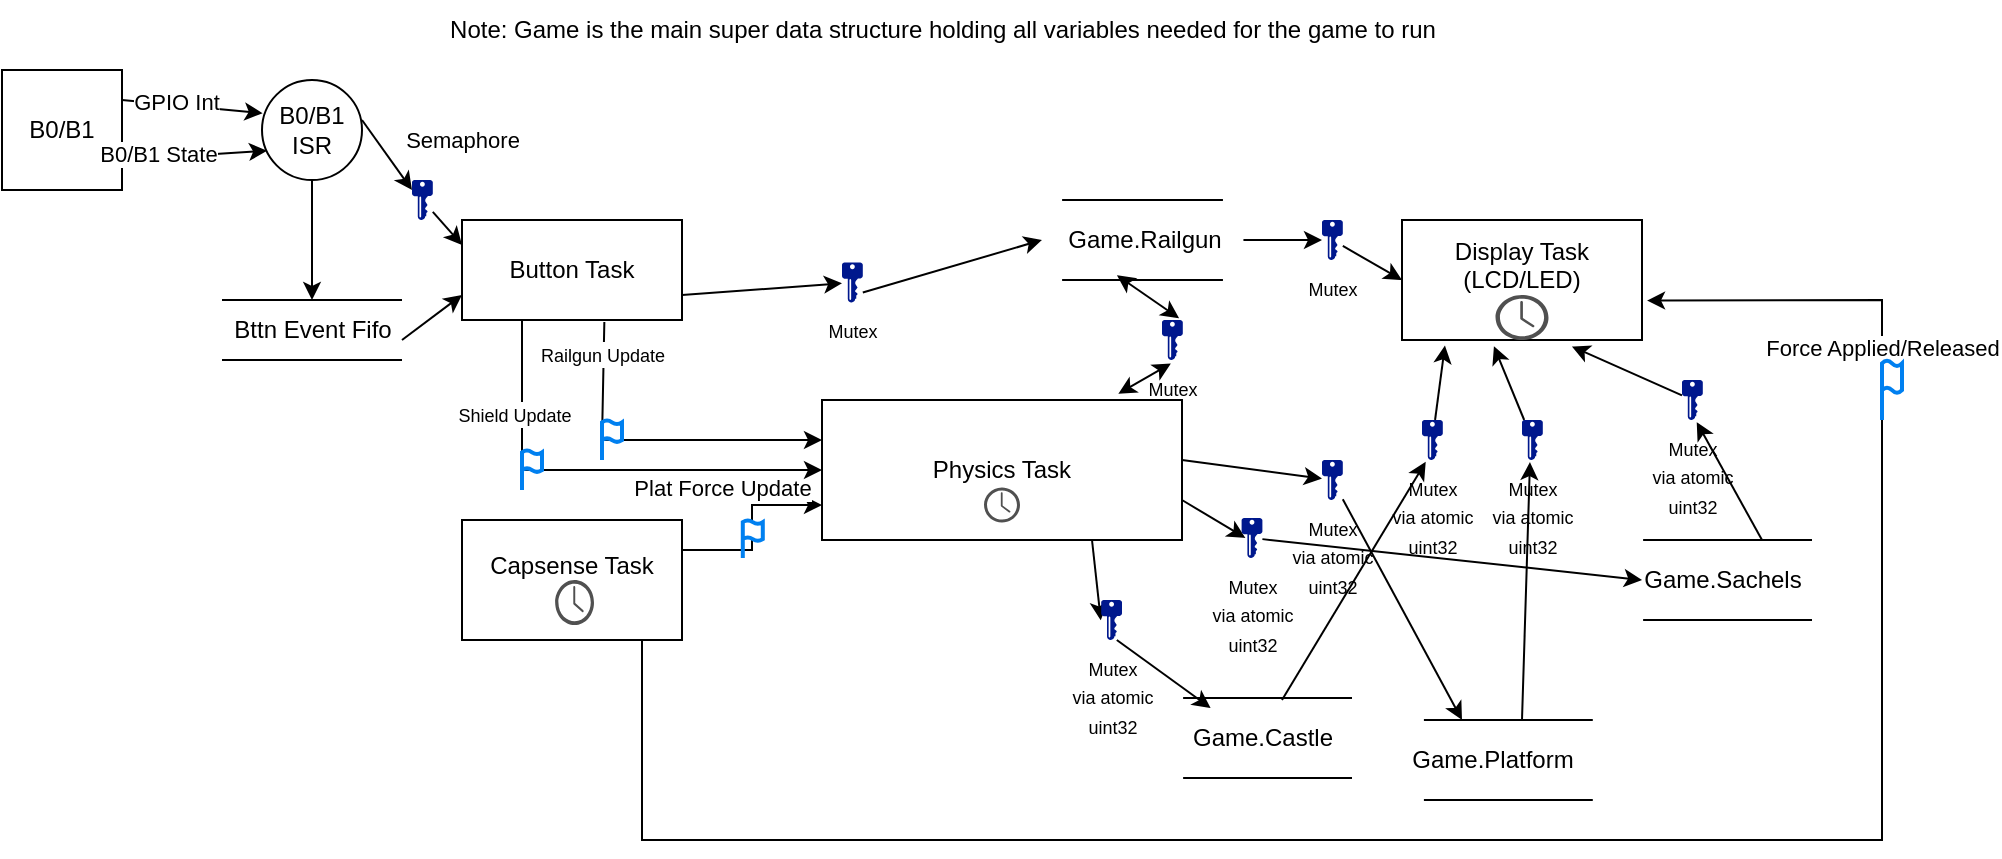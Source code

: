 <mxfile version="21.1.4" type="device">
  <diagram id="zFz2YMJysThdmXx1fkkv" name="Page-1">
    <mxGraphModel dx="1050" dy="541" grid="1" gridSize="10" guides="1" tooltips="1" connect="1" arrows="1" fold="1" page="1" pageScale="1" pageWidth="850" pageHeight="1100" math="0" shadow="0">
      <root>
        <mxCell id="0" />
        <mxCell id="1" parent="0" />
        <mxCell id="hqCjNfawcyRC9tDdw2BZ-3" value="" style="group" parent="1" vertex="1" connectable="0">
          <mxGeometry x="450" y="220" width="180" height="70" as="geometry" />
        </mxCell>
        <mxCell id="hqCjNfawcyRC9tDdw2BZ-1" value="Physics Task" style="rounded=0;whiteSpace=wrap;html=1;" parent="hqCjNfawcyRC9tDdw2BZ-3" vertex="1">
          <mxGeometry width="180" height="70" as="geometry" />
        </mxCell>
        <mxCell id="hqCjNfawcyRC9tDdw2BZ-2" value="" style="sketch=0;pointerEvents=1;shadow=0;dashed=0;html=1;strokeColor=none;fillColor=#505050;labelPosition=center;verticalLabelPosition=bottom;verticalAlign=top;outlineConnect=0;align=center;shape=mxgraph.office.concepts.clock;" parent="hqCjNfawcyRC9tDdw2BZ-3" vertex="1">
          <mxGeometry x="81" y="43.75" width="18" height="17.5" as="geometry" />
        </mxCell>
        <mxCell id="hqCjNfawcyRC9tDdw2BZ-6" value="" style="group" parent="1" vertex="1" connectable="0">
          <mxGeometry x="270" y="280" width="110" height="60" as="geometry" />
        </mxCell>
        <mxCell id="hqCjNfawcyRC9tDdw2BZ-4" value="Capsense Task&lt;br&gt;&lt;br&gt;" style="rounded=0;whiteSpace=wrap;html=1;" parent="hqCjNfawcyRC9tDdw2BZ-6" vertex="1">
          <mxGeometry width="110.0" height="60" as="geometry" />
        </mxCell>
        <mxCell id="hqCjNfawcyRC9tDdw2BZ-5" value="" style="sketch=0;pointerEvents=1;shadow=0;dashed=0;html=1;strokeColor=none;fillColor=#505050;labelPosition=center;verticalLabelPosition=bottom;verticalAlign=top;outlineConnect=0;align=center;shape=mxgraph.office.concepts.clock;" parent="hqCjNfawcyRC9tDdw2BZ-6" vertex="1">
          <mxGeometry x="46.567" y="30" width="19.433" height="22.5" as="geometry" />
        </mxCell>
        <mxCell id="hqCjNfawcyRC9tDdw2BZ-7" value="B0/B1 ISR" style="ellipse;whiteSpace=wrap;html=1;aspect=fixed;" parent="1" vertex="1">
          <mxGeometry x="170" y="60" width="50" height="50" as="geometry" />
        </mxCell>
        <mxCell id="hqCjNfawcyRC9tDdw2BZ-8" value="B0/B1" style="whiteSpace=wrap;html=1;aspect=fixed;" parent="1" vertex="1">
          <mxGeometry x="40" y="55" width="60" height="60" as="geometry" />
        </mxCell>
        <mxCell id="hqCjNfawcyRC9tDdw2BZ-9" value="" style="endArrow=classic;html=1;rounded=0;exitX=1;exitY=0.25;exitDx=0;exitDy=0;entryX=0.006;entryY=0.332;entryDx=0;entryDy=0;entryPerimeter=0;" parent="1" source="hqCjNfawcyRC9tDdw2BZ-8" target="hqCjNfawcyRC9tDdw2BZ-7" edge="1">
          <mxGeometry width="50" height="50" relative="1" as="geometry">
            <mxPoint x="430" y="290" as="sourcePoint" />
            <mxPoint x="480" y="240" as="targetPoint" />
          </mxGeometry>
        </mxCell>
        <mxCell id="hqCjNfawcyRC9tDdw2BZ-10" value="GPIO Int" style="edgeLabel;html=1;align=center;verticalAlign=middle;resizable=0;points=[];" parent="hqCjNfawcyRC9tDdw2BZ-9" vertex="1" connectable="0">
          <mxGeometry x="-0.235" y="2" relative="1" as="geometry">
            <mxPoint as="offset" />
          </mxGeometry>
        </mxCell>
        <mxCell id="hqCjNfawcyRC9tDdw2BZ-11" value="" style="endArrow=classic;html=1;rounded=0;exitX=1;exitY=0.75;exitDx=0;exitDy=0;entryX=0.051;entryY=0.707;entryDx=0;entryDy=0;entryPerimeter=0;" parent="1" source="hqCjNfawcyRC9tDdw2BZ-8" target="hqCjNfawcyRC9tDdw2BZ-7" edge="1">
          <mxGeometry width="50" height="50" relative="1" as="geometry">
            <mxPoint x="100" y="180" as="sourcePoint" />
            <mxPoint x="150" y="130" as="targetPoint" />
          </mxGeometry>
        </mxCell>
        <mxCell id="hqCjNfawcyRC9tDdw2BZ-12" value="B0/B1 State" style="edgeLabel;html=1;align=center;verticalAlign=middle;resizable=0;points=[];" parent="hqCjNfawcyRC9tDdw2BZ-11" vertex="1" connectable="0">
          <mxGeometry x="-0.512" y="2" relative="1" as="geometry">
            <mxPoint as="offset" />
          </mxGeometry>
        </mxCell>
        <mxCell id="fhYXu_dd7m-l2hDApE7o-1" value="" style="endArrow=classic;html=1;rounded=0;exitX=0.5;exitY=1;exitDx=0;exitDy=0;" parent="1" source="hqCjNfawcyRC9tDdw2BZ-7" edge="1">
          <mxGeometry width="50" height="50" relative="1" as="geometry">
            <mxPoint x="280" y="110" as="sourcePoint" />
            <mxPoint x="195" y="170" as="targetPoint" />
          </mxGeometry>
        </mxCell>
        <mxCell id="fhYXu_dd7m-l2hDApE7o-11" value="" style="endArrow=classic;html=1;rounded=0;entryX=0;entryY=0.75;entryDx=0;entryDy=0;" parent="1" target="fhYXu_dd7m-l2hDApE7o-7" edge="1">
          <mxGeometry width="50" height="50" relative="1" as="geometry">
            <mxPoint x="240" y="190" as="sourcePoint" />
            <mxPoint x="290" y="140" as="targetPoint" />
          </mxGeometry>
        </mxCell>
        <mxCell id="fhYXu_dd7m-l2hDApE7o-14" value="" style="group" parent="1" vertex="1" connectable="0">
          <mxGeometry x="740" y="130" width="120" height="60" as="geometry" />
        </mxCell>
        <mxCell id="fhYXu_dd7m-l2hDApE7o-12" value="Display Task&lt;br&gt;(LCD/LED)&lt;br&gt;&lt;br&gt;" style="rounded=0;whiteSpace=wrap;html=1;" parent="fhYXu_dd7m-l2hDApE7o-14" vertex="1">
          <mxGeometry width="120" height="60" as="geometry" />
        </mxCell>
        <mxCell id="fhYXu_dd7m-l2hDApE7o-13" value="" style="sketch=0;pointerEvents=1;shadow=0;dashed=0;html=1;strokeColor=none;fillColor=#505050;labelPosition=center;verticalLabelPosition=bottom;verticalAlign=top;outlineConnect=0;align=center;shape=mxgraph.office.concepts.clock;" parent="fhYXu_dd7m-l2hDApE7o-14" vertex="1">
          <mxGeometry x="46.75" y="37.5" width="26.5" height="22.5" as="geometry" />
        </mxCell>
        <mxCell id="fhYXu_dd7m-l2hDApE7o-8" value="" style="endArrow=classic;html=1;rounded=0;entryX=0;entryY=0.25;entryDx=0;entryDy=0;" parent="1" source="fhYXu_dd7m-l2hDApE7o-9" target="fhYXu_dd7m-l2hDApE7o-7" edge="1">
          <mxGeometry width="50" height="50" relative="1" as="geometry">
            <mxPoint x="220" y="80" as="sourcePoint" />
            <mxPoint x="270" y="130" as="targetPoint" />
          </mxGeometry>
        </mxCell>
        <mxCell id="fhYXu_dd7m-l2hDApE7o-10" value="Semaphore" style="edgeLabel;html=1;align=center;verticalAlign=middle;resizable=0;points=[];" parent="fhYXu_dd7m-l2hDApE7o-8" vertex="1" connectable="0">
          <mxGeometry x="0.192" y="-1" relative="1" as="geometry">
            <mxPoint x="7" y="-47" as="offset" />
          </mxGeometry>
        </mxCell>
        <mxCell id="fhYXu_dd7m-l2hDApE7o-20" style="edgeStyle=orthogonalEdgeStyle;rounded=0;orthogonalLoop=1;jettySize=auto;html=1;entryX=0;entryY=0.75;entryDx=0;entryDy=0;exitX=1;exitY=0.25;exitDx=0;exitDy=0;" parent="1" source="hqCjNfawcyRC9tDdw2BZ-4" target="hqCjNfawcyRC9tDdw2BZ-1" edge="1">
          <mxGeometry relative="1" as="geometry" />
        </mxCell>
        <mxCell id="fhYXu_dd7m-l2hDApE7o-21" value="Plat Force Update" style="edgeLabel;html=1;align=center;verticalAlign=middle;resizable=0;points=[];" parent="fhYXu_dd7m-l2hDApE7o-20" vertex="1" connectable="0">
          <mxGeometry x="0.323" y="-1" relative="1" as="geometry">
            <mxPoint x="-19" y="-10" as="offset" />
          </mxGeometry>
        </mxCell>
        <mxCell id="fhYXu_dd7m-l2hDApE7o-33" value="" style="group" parent="1" vertex="1" connectable="0">
          <mxGeometry x="145" y="170" width="100" height="30" as="geometry" />
        </mxCell>
        <mxCell id="fhYXu_dd7m-l2hDApE7o-2" value="" style="endArrow=none;html=1;rounded=0;" parent="fhYXu_dd7m-l2hDApE7o-33" edge="1">
          <mxGeometry width="50" height="50" relative="1" as="geometry">
            <mxPoint x="5" as="sourcePoint" />
            <mxPoint x="95" as="targetPoint" />
          </mxGeometry>
        </mxCell>
        <mxCell id="fhYXu_dd7m-l2hDApE7o-3" value="" style="endArrow=none;html=1;rounded=0;" parent="fhYXu_dd7m-l2hDApE7o-33" edge="1">
          <mxGeometry width="50" height="50" relative="1" as="geometry">
            <mxPoint x="95" y="30" as="sourcePoint" />
            <mxPoint x="5" y="30" as="targetPoint" />
            <Array as="points" />
          </mxGeometry>
        </mxCell>
        <mxCell id="fhYXu_dd7m-l2hDApE7o-4" value="Bttn Event Fifo" style="text;html=1;align=center;verticalAlign=middle;resizable=0;points=[];autosize=1;strokeColor=none;fillColor=none;" parent="fhYXu_dd7m-l2hDApE7o-33" vertex="1">
          <mxGeometry width="100" height="30" as="geometry" />
        </mxCell>
        <mxCell id="fhYXu_dd7m-l2hDApE7o-34" value="" style="group" parent="1" vertex="1" connectable="0">
          <mxGeometry x="560" y="120" width="100.714" height="40" as="geometry" />
        </mxCell>
        <mxCell id="fhYXu_dd7m-l2hDApE7o-35" value="" style="endArrow=none;html=1;rounded=0;" parent="fhYXu_dd7m-l2hDApE7o-34" edge="1">
          <mxGeometry width="50" height="50" relative="1" as="geometry">
            <mxPoint x="10.053" as="sourcePoint" />
            <mxPoint x="90.476" as="targetPoint" />
          </mxGeometry>
        </mxCell>
        <mxCell id="fhYXu_dd7m-l2hDApE7o-36" value="" style="endArrow=none;html=1;rounded=0;" parent="fhYXu_dd7m-l2hDApE7o-34" edge="1">
          <mxGeometry width="50" height="50" relative="1" as="geometry">
            <mxPoint x="10.053" y="40" as="sourcePoint" />
            <mxPoint x="90.476" y="40" as="targetPoint" />
          </mxGeometry>
        </mxCell>
        <mxCell id="fhYXu_dd7m-l2hDApE7o-37" value="&amp;nbsp; &amp;nbsp;Game.Railgun" style="text;html=1;align=center;verticalAlign=middle;resizable=0;points=[];autosize=1;strokeColor=none;fillColor=none;" parent="fhYXu_dd7m-l2hDApE7o-34" vertex="1">
          <mxGeometry x="-9.286" y="5" width="110" height="30" as="geometry" />
        </mxCell>
        <mxCell id="fhYXu_dd7m-l2hDApE7o-38" value="Note: Game is the main super data structure holding all variables needed for the game to run" style="text;html=1;align=center;verticalAlign=middle;resizable=0;points=[];autosize=1;strokeColor=none;fillColor=none;" parent="1" vertex="1">
          <mxGeometry x="250" y="20" width="520" height="30" as="geometry" />
        </mxCell>
        <mxCell id="fhYXu_dd7m-l2hDApE7o-45" value="" style="endArrow=classic;html=1;rounded=0;exitX=1;exitY=0.75;exitDx=0;exitDy=0;" parent="1" source="fhYXu_dd7m-l2hDApE7o-51" edge="1">
          <mxGeometry width="50" height="50" relative="1" as="geometry">
            <mxPoint x="390" y="170" as="sourcePoint" />
            <mxPoint x="560" y="140" as="targetPoint" />
          </mxGeometry>
        </mxCell>
        <mxCell id="fhYXu_dd7m-l2hDApE7o-50" value="" style="group" parent="1" vertex="1" connectable="0">
          <mxGeometry x="270" y="130" width="110" height="50" as="geometry" />
        </mxCell>
        <mxCell id="fhYXu_dd7m-l2hDApE7o-7" value="Button Task" style="rounded=0;whiteSpace=wrap;html=1;" parent="fhYXu_dd7m-l2hDApE7o-50" vertex="1">
          <mxGeometry width="110" height="50" as="geometry" />
        </mxCell>
        <mxCell id="fhYXu_dd7m-l2hDApE7o-52" value="" style="endArrow=classic;html=1;rounded=0;exitX=1;exitY=0.75;exitDx=0;exitDy=0;" parent="1" source="fhYXu_dd7m-l2hDApE7o-7" target="fhYXu_dd7m-l2hDApE7o-51" edge="1">
          <mxGeometry width="50" height="50" relative="1" as="geometry">
            <mxPoint x="380" y="168" as="sourcePoint" />
            <mxPoint x="550" y="154" as="targetPoint" />
          </mxGeometry>
        </mxCell>
        <mxCell id="fhYXu_dd7m-l2hDApE7o-51" value="&lt;font style=&quot;font-size: 9px;&quot;&gt;Mutex&lt;/font&gt;" style="sketch=0;aspect=fixed;pointerEvents=1;shadow=0;dashed=0;html=1;strokeColor=none;labelPosition=center;verticalLabelPosition=bottom;verticalAlign=top;align=center;fillColor=#00188D;shape=mxgraph.mscae.enterprise.key_permissions" parent="1" vertex="1">
          <mxGeometry x="460" y="151.25" width="10.4" height="20" as="geometry" />
        </mxCell>
        <mxCell id="fhYXu_dd7m-l2hDApE7o-55" value="" style="endArrow=classic;startArrow=classic;html=1;rounded=0;entryX=0.425;entryY=1.088;entryDx=0;entryDy=0;entryPerimeter=0;exitX=0.823;exitY=-0.044;exitDx=0;exitDy=0;exitPerimeter=0;" parent="1" source="fhYXu_dd7m-l2hDApE7o-56" target="fhYXu_dd7m-l2hDApE7o-37" edge="1">
          <mxGeometry width="50" height="50" relative="1" as="geometry">
            <mxPoint x="580" y="220" as="sourcePoint" />
            <mxPoint x="630" y="170" as="targetPoint" />
          </mxGeometry>
        </mxCell>
        <mxCell id="fhYXu_dd7m-l2hDApE7o-57" value="" style="endArrow=classic;startArrow=classic;html=1;rounded=0;entryX=0.425;entryY=1.088;entryDx=0;entryDy=0;entryPerimeter=0;exitX=0.823;exitY=-0.044;exitDx=0;exitDy=0;exitPerimeter=0;" parent="1" source="hqCjNfawcyRC9tDdw2BZ-1" target="fhYXu_dd7m-l2hDApE7o-56" edge="1">
          <mxGeometry width="50" height="50" relative="1" as="geometry">
            <mxPoint x="598" y="217" as="sourcePoint" />
            <mxPoint x="597" y="168" as="targetPoint" />
          </mxGeometry>
        </mxCell>
        <mxCell id="fhYXu_dd7m-l2hDApE7o-56" value="&lt;font style=&quot;font-size: 9px;&quot;&gt;Mutex&lt;/font&gt;" style="sketch=0;aspect=fixed;pointerEvents=1;shadow=0;dashed=0;html=1;strokeColor=none;labelPosition=center;verticalLabelPosition=bottom;verticalAlign=top;align=center;fillColor=#00188D;shape=mxgraph.mscae.enterprise.key_permissions" parent="1" vertex="1">
          <mxGeometry x="620" y="180" width="10.4" height="20" as="geometry" />
        </mxCell>
        <mxCell id="fhYXu_dd7m-l2hDApE7o-60" value="" style="html=1;verticalLabelPosition=bottom;align=center;labelBackgroundColor=#ffffff;verticalAlign=top;strokeWidth=2;strokeColor=#0080F0;shadow=0;dashed=0;shape=mxgraph.ios7.icons.flag;" parent="1" vertex="1">
          <mxGeometry x="410.4" y="280" width="10" height="19" as="geometry" />
        </mxCell>
        <mxCell id="fhYXu_dd7m-l2hDApE7o-61" value="" style="endArrow=classic;html=1;rounded=0;entryX=0;entryY=0.5;entryDx=0;entryDy=0;" parent="1" target="hqCjNfawcyRC9tDdw2BZ-1" edge="1">
          <mxGeometry width="50" height="50" relative="1" as="geometry">
            <mxPoint x="300" y="180" as="sourcePoint" />
            <mxPoint x="440" y="230" as="targetPoint" />
            <Array as="points">
              <mxPoint x="300" y="255" />
            </Array>
          </mxGeometry>
        </mxCell>
        <mxCell id="fhYXu_dd7m-l2hDApE7o-63" value="&lt;font style=&quot;font-size: 9px;&quot;&gt;Shield Update&lt;/font&gt;" style="edgeLabel;html=1;align=center;verticalAlign=middle;resizable=0;points=[];" parent="fhYXu_dd7m-l2hDApE7o-61" vertex="1" connectable="0">
          <mxGeometry x="-0.79" y="-1" relative="1" as="geometry">
            <mxPoint x="-3" y="23" as="offset" />
          </mxGeometry>
        </mxCell>
        <mxCell id="fhYXu_dd7m-l2hDApE7o-62" value="" style="html=1;verticalLabelPosition=bottom;align=center;labelBackgroundColor=#ffffff;verticalAlign=top;strokeWidth=2;strokeColor=#0080F0;shadow=0;dashed=0;shape=mxgraph.ios7.icons.flag;" parent="1" vertex="1">
          <mxGeometry x="300" y="245" width="10" height="20" as="geometry" />
        </mxCell>
        <mxCell id="fhYXu_dd7m-l2hDApE7o-72" value="" style="group" parent="1" vertex="1" connectable="0">
          <mxGeometry x="850" y="290" width="100" height="40" as="geometry" />
        </mxCell>
        <mxCell id="fhYXu_dd7m-l2hDApE7o-73" value="" style="endArrow=none;html=1;rounded=0;" parent="fhYXu_dd7m-l2hDApE7o-72" edge="1">
          <mxGeometry width="50" height="50" relative="1" as="geometry">
            <mxPoint x="10.556" as="sourcePoint" />
            <mxPoint x="95.0" as="targetPoint" />
          </mxGeometry>
        </mxCell>
        <mxCell id="fhYXu_dd7m-l2hDApE7o-74" value="" style="endArrow=none;html=1;rounded=0;" parent="fhYXu_dd7m-l2hDApE7o-72" edge="1">
          <mxGeometry width="50" height="50" relative="1" as="geometry">
            <mxPoint x="10.556" y="40" as="sourcePoint" />
            <mxPoint x="95.0" y="40" as="targetPoint" />
          </mxGeometry>
        </mxCell>
        <mxCell id="fhYXu_dd7m-l2hDApE7o-75" value="&amp;nbsp; &amp;nbsp;Game.Sachels" style="text;html=1;align=center;verticalAlign=middle;resizable=0;points=[];autosize=1;strokeColor=none;fillColor=none;" parent="fhYXu_dd7m-l2hDApE7o-72" vertex="1">
          <mxGeometry x="-10" y="5" width="110" height="30" as="geometry" />
        </mxCell>
        <mxCell id="fhYXu_dd7m-l2hDApE7o-76" value="" style="endArrow=classic;html=1;rounded=0;exitX=0.75;exitY=1;exitDx=0;exitDy=0;" parent="1" source="fhYXu_dd7m-l2hDApE7o-77" target="fhYXu_dd7m-l2hDApE7o-71" edge="1">
          <mxGeometry width="50" height="50" relative="1" as="geometry">
            <mxPoint x="520" y="390" as="sourcePoint" />
            <mxPoint x="585" y="380" as="targetPoint" />
          </mxGeometry>
        </mxCell>
        <mxCell id="fhYXu_dd7m-l2hDApE7o-78" value="" style="endArrow=classic;html=1;rounded=0;exitX=0.75;exitY=1;exitDx=0;exitDy=0;entryX=-0.019;entryY=0.508;entryDx=0;entryDy=0;entryPerimeter=0;" parent="1" source="hqCjNfawcyRC9tDdw2BZ-1" target="fhYXu_dd7m-l2hDApE7o-77" edge="1">
          <mxGeometry width="50" height="50" relative="1" as="geometry">
            <mxPoint x="585" y="290" as="sourcePoint" />
            <mxPoint x="598" y="380" as="targetPoint" />
          </mxGeometry>
        </mxCell>
        <mxCell id="fhYXu_dd7m-l2hDApE7o-77" value="&lt;font style=&quot;font-size: 9px;&quot;&gt;Mutex&lt;br&gt;via atomic &lt;br&gt;uint32&lt;br&gt;&lt;/font&gt;" style="sketch=0;aspect=fixed;pointerEvents=1;shadow=0;dashed=0;html=1;strokeColor=none;labelPosition=center;verticalLabelPosition=bottom;verticalAlign=top;align=center;fillColor=#00188D;shape=mxgraph.mscae.enterprise.key_permissions" parent="1" vertex="1">
          <mxGeometry x="589.6" y="320" width="10.4" height="20" as="geometry" />
        </mxCell>
        <mxCell id="fhYXu_dd7m-l2hDApE7o-80" value="" style="endArrow=classic;html=1;rounded=0;entryX=0.179;entryY=1.046;entryDx=0;entryDy=0;entryPerimeter=0;" parent="1" source="fhYXu_dd7m-l2hDApE7o-81" target="fhYXu_dd7m-l2hDApE7o-12" edge="1">
          <mxGeometry width="50" height="50" relative="1" as="geometry">
            <mxPoint x="680" y="370" as="sourcePoint" />
            <mxPoint x="730" y="320" as="targetPoint" />
          </mxGeometry>
        </mxCell>
        <mxCell id="fhYXu_dd7m-l2hDApE7o-82" value="" style="endArrow=classic;html=1;rounded=0;entryX=0.179;entryY=1.046;entryDx=0;entryDy=0;entryPerimeter=0;" parent="1" target="fhYXu_dd7m-l2hDApE7o-81" edge="1">
          <mxGeometry width="50" height="50" relative="1" as="geometry">
            <mxPoint x="680" y="370" as="sourcePoint" />
            <mxPoint x="761" y="193" as="targetPoint" />
          </mxGeometry>
        </mxCell>
        <mxCell id="fhYXu_dd7m-l2hDApE7o-81" value="&lt;font style=&quot;font-size: 9px;&quot;&gt;Mutex&lt;br style=&quot;border-color: var(--border-color);&quot;&gt;via atomic&lt;br style=&quot;border-color: var(--border-color);&quot;&gt;uint32&lt;/font&gt;" style="sketch=0;aspect=fixed;pointerEvents=1;shadow=0;dashed=0;html=1;strokeColor=none;labelPosition=center;verticalLabelPosition=bottom;verticalAlign=top;align=center;fillColor=#00188D;shape=mxgraph.mscae.enterprise.key_permissions" parent="1" vertex="1">
          <mxGeometry x="750" y="230" width="10.4" height="20" as="geometry" />
        </mxCell>
        <mxCell id="fhYXu_dd7m-l2hDApE7o-84" value="" style="endArrow=classic;html=1;rounded=0;entryX=0.182;entryY=0.5;entryDx=0;entryDy=0;entryPerimeter=0;" parent="1" source="fhYXu_dd7m-l2hDApE7o-85" target="fhYXu_dd7m-l2hDApE7o-75" edge="1">
          <mxGeometry width="50" height="50" relative="1" as="geometry">
            <mxPoint x="630" y="270" as="sourcePoint" />
            <mxPoint x="680" y="220" as="targetPoint" />
          </mxGeometry>
        </mxCell>
        <mxCell id="fhYXu_dd7m-l2hDApE7o-86" value="" style="endArrow=classic;html=1;rounded=0;entryX=0.182;entryY=0.5;entryDx=0;entryDy=0;entryPerimeter=0;" parent="1" target="fhYXu_dd7m-l2hDApE7o-85" edge="1">
          <mxGeometry width="50" height="50" relative="1" as="geometry">
            <mxPoint x="630" y="270" as="sourcePoint" />
            <mxPoint x="790" y="310" as="targetPoint" />
          </mxGeometry>
        </mxCell>
        <mxCell id="fhYXu_dd7m-l2hDApE7o-85" value="&lt;font style=&quot;font-size: 9px;&quot;&gt;Mutex&lt;/font&gt;&lt;br style=&quot;border-color: var(--border-color); font-size: 9px;&quot;&gt;&lt;span style=&quot;font-size: 9px;&quot;&gt;via atomic&lt;/span&gt;&lt;br style=&quot;border-color: var(--border-color); font-size: 9px;&quot;&gt;&lt;span style=&quot;font-size: 9px;&quot;&gt;uint32&lt;/span&gt;" style="sketch=0;aspect=fixed;pointerEvents=1;shadow=0;dashed=0;html=1;strokeColor=none;labelPosition=center;verticalLabelPosition=bottom;verticalAlign=top;align=center;fillColor=#00188D;shape=mxgraph.mscae.enterprise.key_permissions" parent="1" vertex="1">
          <mxGeometry x="659.8" y="279" width="10.4" height="20" as="geometry" />
        </mxCell>
        <mxCell id="fhYXu_dd7m-l2hDApE7o-90" value="" style="endArrow=classic;html=1;rounded=0;entryX=0.708;entryY=1.054;entryDx=0;entryDy=0;entryPerimeter=0;" parent="1" source="fhYXu_dd7m-l2hDApE7o-91" target="fhYXu_dd7m-l2hDApE7o-12" edge="1">
          <mxGeometry width="50" height="50" relative="1" as="geometry">
            <mxPoint x="830" y="290" as="sourcePoint" />
            <mxPoint x="880" y="240" as="targetPoint" />
          </mxGeometry>
        </mxCell>
        <mxCell id="fhYXu_dd7m-l2hDApE7o-92" value="" style="endArrow=classic;html=1;rounded=0;entryX=0.708;entryY=1.054;entryDx=0;entryDy=0;entryPerimeter=0;" parent="1" target="fhYXu_dd7m-l2hDApE7o-91" edge="1">
          <mxGeometry width="50" height="50" relative="1" as="geometry">
            <mxPoint x="920" y="290" as="sourcePoint" />
            <mxPoint x="825" y="193" as="targetPoint" />
          </mxGeometry>
        </mxCell>
        <mxCell id="fhYXu_dd7m-l2hDApE7o-91" value="&lt;font style=&quot;font-size: 9px;&quot;&gt;Mutex&lt;br&gt;via atomic&lt;br&gt;uint32&lt;br&gt;&lt;/font&gt;" style="sketch=0;aspect=fixed;pointerEvents=1;shadow=0;dashed=0;html=1;strokeColor=none;labelPosition=center;verticalLabelPosition=bottom;verticalAlign=top;align=center;fillColor=#00188D;shape=mxgraph.mscae.enterprise.key_permissions" parent="1" vertex="1">
          <mxGeometry x="880" y="210" width="10.4" height="20" as="geometry" />
        </mxCell>
        <mxCell id="fhYXu_dd7m-l2hDApE7o-93" value="" style="endArrow=classic;html=1;rounded=0;entryX=0;entryY=0.5;entryDx=0;entryDy=0;" parent="1" source="fhYXu_dd7m-l2hDApE7o-94" target="fhYXu_dd7m-l2hDApE7o-12" edge="1">
          <mxGeometry width="50" height="50" relative="1" as="geometry">
            <mxPoint x="660" y="120" as="sourcePoint" />
            <mxPoint x="710" y="70" as="targetPoint" />
          </mxGeometry>
        </mxCell>
        <mxCell id="fhYXu_dd7m-l2hDApE7o-95" value="" style="endArrow=classic;html=1;rounded=0;entryX=0;entryY=0.5;entryDx=0;entryDy=0;" parent="1" source="fhYXu_dd7m-l2hDApE7o-37" target="fhYXu_dd7m-l2hDApE7o-94" edge="1">
          <mxGeometry width="50" height="50" relative="1" as="geometry">
            <mxPoint x="660" y="120" as="sourcePoint" />
            <mxPoint x="740" y="160" as="targetPoint" />
          </mxGeometry>
        </mxCell>
        <mxCell id="fhYXu_dd7m-l2hDApE7o-94" value="&lt;font style=&quot;font-size: 9px;&quot;&gt;Mutex&lt;/font&gt;" style="sketch=0;aspect=fixed;pointerEvents=1;shadow=0;dashed=0;html=1;strokeColor=none;labelPosition=center;verticalLabelPosition=bottom;verticalAlign=top;align=center;fillColor=#00188D;shape=mxgraph.mscae.enterprise.key_permissions" parent="1" vertex="1">
          <mxGeometry x="700" y="130" width="10.4" height="20" as="geometry" />
        </mxCell>
        <mxCell id="fhYXu_dd7m-l2hDApE7o-98" value="" style="endArrow=classic;html=1;rounded=0;entryX=0;entryY=0.25;entryDx=0;entryDy=0;" parent="1" target="fhYXu_dd7m-l2hDApE7o-9" edge="1">
          <mxGeometry width="50" height="50" relative="1" as="geometry">
            <mxPoint x="220" y="80" as="sourcePoint" />
            <mxPoint x="270" y="143" as="targetPoint" />
          </mxGeometry>
        </mxCell>
        <mxCell id="fhYXu_dd7m-l2hDApE7o-9" value="" style="sketch=0;aspect=fixed;pointerEvents=1;shadow=0;dashed=0;html=1;strokeColor=none;labelPosition=center;verticalLabelPosition=bottom;verticalAlign=top;align=center;fillColor=#00188D;shape=mxgraph.mscae.enterprise.key_permissions" parent="1" vertex="1">
          <mxGeometry x="245.0" y="110" width="10.4" height="20" as="geometry" />
        </mxCell>
        <mxCell id="fhYXu_dd7m-l2hDApE7o-101" value="" style="group" parent="1" vertex="1" connectable="0">
          <mxGeometry x="740.4" y="380" width="110" height="40" as="geometry" />
        </mxCell>
        <mxCell id="fhYXu_dd7m-l2hDApE7o-102" value="" style="endArrow=none;html=1;rounded=0;" parent="fhYXu_dd7m-l2hDApE7o-101" edge="1">
          <mxGeometry width="50" height="50" relative="1" as="geometry">
            <mxPoint x="10.556" as="sourcePoint" />
            <mxPoint x="95.0" as="targetPoint" />
          </mxGeometry>
        </mxCell>
        <mxCell id="fhYXu_dd7m-l2hDApE7o-103" value="" style="endArrow=none;html=1;rounded=0;" parent="fhYXu_dd7m-l2hDApE7o-101" edge="1">
          <mxGeometry width="50" height="50" relative="1" as="geometry">
            <mxPoint x="10.556" y="40" as="sourcePoint" />
            <mxPoint x="95.0" y="40" as="targetPoint" />
          </mxGeometry>
        </mxCell>
        <mxCell id="fhYXu_dd7m-l2hDApE7o-104" value="Game.Platform" style="text;html=1;align=center;verticalAlign=middle;resizable=0;points=[];autosize=1;strokeColor=none;fillColor=none;" parent="fhYXu_dd7m-l2hDApE7o-101" vertex="1">
          <mxGeometry x="-5" y="5" width="100" height="30" as="geometry" />
        </mxCell>
        <mxCell id="fhYXu_dd7m-l2hDApE7o-105" value="" style="endArrow=classic;html=1;rounded=0;" parent="1" source="fhYXu_dd7m-l2hDApE7o-106" edge="1">
          <mxGeometry width="50" height="50" relative="1" as="geometry">
            <mxPoint x="630" y="250" as="sourcePoint" />
            <mxPoint x="770" y="380" as="targetPoint" />
            <Array as="points" />
          </mxGeometry>
        </mxCell>
        <mxCell id="fhYXu_dd7m-l2hDApE7o-107" value="" style="endArrow=classic;html=1;rounded=0;" parent="1" target="fhYXu_dd7m-l2hDApE7o-106" edge="1">
          <mxGeometry width="50" height="50" relative="1" as="geometry">
            <mxPoint x="630" y="250" as="sourcePoint" />
            <mxPoint x="790" y="380" as="targetPoint" />
            <Array as="points" />
          </mxGeometry>
        </mxCell>
        <mxCell id="fhYXu_dd7m-l2hDApE7o-106" value="&lt;font style=&quot;font-size: 9px;&quot;&gt;&lt;font style=&quot;font-size: 9px;&quot;&gt;Mutex&lt;br style=&quot;border-color: var(--border-color);&quot;&gt;&lt;/font&gt;via atomic&lt;br style=&quot;border-color: var(--border-color);&quot;&gt;uint32&lt;/font&gt;" style="sketch=0;aspect=fixed;pointerEvents=1;shadow=0;dashed=0;html=1;strokeColor=none;labelPosition=center;verticalLabelPosition=bottom;verticalAlign=top;align=center;fillColor=#00188D;shape=mxgraph.mscae.enterprise.key_permissions" parent="1" vertex="1">
          <mxGeometry x="700" y="250" width="10.4" height="20" as="geometry" />
        </mxCell>
        <mxCell id="fhYXu_dd7m-l2hDApE7o-110" value="" style="endArrow=classic;html=1;rounded=0;entryX=0.383;entryY=1.052;entryDx=0;entryDy=0;entryPerimeter=0;" parent="1" source="fhYXu_dd7m-l2hDApE7o-111" target="fhYXu_dd7m-l2hDApE7o-12" edge="1">
          <mxGeometry width="50" height="50" relative="1" as="geometry">
            <mxPoint x="800" y="380" as="sourcePoint" />
            <mxPoint x="850" y="330" as="targetPoint" />
          </mxGeometry>
        </mxCell>
        <mxCell id="fhYXu_dd7m-l2hDApE7o-112" value="" style="endArrow=classic;html=1;rounded=0;entryX=0.383;entryY=1.052;entryDx=0;entryDy=0;entryPerimeter=0;" parent="1" target="fhYXu_dd7m-l2hDApE7o-111" edge="1">
          <mxGeometry width="50" height="50" relative="1" as="geometry">
            <mxPoint x="800" y="380" as="sourcePoint" />
            <mxPoint x="786" y="193" as="targetPoint" />
          </mxGeometry>
        </mxCell>
        <mxCell id="fhYXu_dd7m-l2hDApE7o-111" value="&lt;font style=&quot;font-size: 9px;&quot;&gt;Mutex&lt;br&gt;via atomic&lt;br&gt;uint32&lt;br&gt;&lt;/font&gt;" style="sketch=0;aspect=fixed;pointerEvents=1;shadow=0;dashed=0;html=1;strokeColor=none;labelPosition=center;verticalLabelPosition=bottom;verticalAlign=top;align=center;fillColor=#00188D;shape=mxgraph.mscae.enterprise.key_permissions" parent="1" vertex="1">
          <mxGeometry x="800" y="230" width="10.4" height="20" as="geometry" />
        </mxCell>
        <mxCell id="fhYXu_dd7m-l2hDApE7o-114" value="" style="endArrow=classic;html=1;rounded=0;entryX=1.021;entryY=0.671;entryDx=0;entryDy=0;entryPerimeter=0;" parent="1" target="fhYXu_dd7m-l2hDApE7o-12" edge="1">
          <mxGeometry width="50" height="50" relative="1" as="geometry">
            <mxPoint x="360" y="340" as="sourcePoint" />
            <mxPoint x="980" y="118.857" as="targetPoint" />
            <Array as="points">
              <mxPoint x="360" y="440" />
              <mxPoint x="980" y="440" />
              <mxPoint x="980" y="170" />
            </Array>
          </mxGeometry>
        </mxCell>
        <mxCell id="fhYXu_dd7m-l2hDApE7o-115" value="Force Applied/Released" style="edgeLabel;html=1;align=center;verticalAlign=middle;resizable=0;points=[];" parent="fhYXu_dd7m-l2hDApE7o-114" vertex="1" connectable="0">
          <mxGeometry x="0.745" relative="1" as="geometry">
            <mxPoint as="offset" />
          </mxGeometry>
        </mxCell>
        <mxCell id="fhYXu_dd7m-l2hDApE7o-116" value="" style="html=1;verticalLabelPosition=bottom;align=center;labelBackgroundColor=#ffffff;verticalAlign=top;strokeWidth=2;strokeColor=#0080F0;shadow=0;dashed=0;shape=mxgraph.ios7.icons.flag;" parent="1" vertex="1">
          <mxGeometry x="980" y="200" width="10" height="30" as="geometry" />
        </mxCell>
        <mxCell id="fhYXu_dd7m-l2hDApE7o-69" value="" style="endArrow=none;html=1;rounded=0;" parent="1" edge="1">
          <mxGeometry width="50" height="50" relative="1" as="geometry">
            <mxPoint x="630.556" y="369" as="sourcePoint" />
            <mxPoint x="715" y="369" as="targetPoint" />
          </mxGeometry>
        </mxCell>
        <mxCell id="fhYXu_dd7m-l2hDApE7o-70" value="" style="endArrow=none;html=1;rounded=0;" parent="1" edge="1">
          <mxGeometry width="50" height="50" relative="1" as="geometry">
            <mxPoint x="630.556" y="409" as="sourcePoint" />
            <mxPoint x="715" y="409" as="targetPoint" />
          </mxGeometry>
        </mxCell>
        <mxCell id="fhYXu_dd7m-l2hDApE7o-71" value="&amp;nbsp; &amp;nbsp;Game.Castle" style="text;html=1;align=center;verticalAlign=middle;resizable=0;points=[];autosize=1;strokeColor=none;fillColor=none;" parent="1" vertex="1">
          <mxGeometry x="615" y="374" width="100" height="30" as="geometry" />
        </mxCell>
        <mxCell id="Hx0DtqdFFiLhYH8-iXYB-3" value="" style="endArrow=classic;html=1;rounded=0;exitX=0.647;exitY=1.021;exitDx=0;exitDy=0;exitPerimeter=0;" parent="1" source="fhYXu_dd7m-l2hDApE7o-7" edge="1">
          <mxGeometry width="50" height="50" relative="1" as="geometry">
            <mxPoint x="340" y="200" as="sourcePoint" />
            <mxPoint x="450" y="240" as="targetPoint" />
            <Array as="points">
              <mxPoint x="340" y="240" />
            </Array>
          </mxGeometry>
        </mxCell>
        <mxCell id="Hx0DtqdFFiLhYH8-iXYB-5" value="&lt;font style=&quot;font-size: 9px;&quot;&gt;Railgun Update&lt;/font&gt;" style="edgeLabel;html=1;align=center;verticalAlign=middle;resizable=0;points=[];" parent="Hx0DtqdFFiLhYH8-iXYB-3" vertex="1" connectable="0">
          <mxGeometry x="-0.81" y="-1" relative="1" as="geometry">
            <mxPoint as="offset" />
          </mxGeometry>
        </mxCell>
        <mxCell id="Hx0DtqdFFiLhYH8-iXYB-4" value="" style="html=1;verticalLabelPosition=bottom;align=center;labelBackgroundColor=#ffffff;verticalAlign=top;strokeWidth=2;strokeColor=#0080F0;shadow=0;dashed=0;shape=mxgraph.ios7.icons.flag;" parent="1" vertex="1">
          <mxGeometry x="340" y="230" width="10" height="20" as="geometry" />
        </mxCell>
      </root>
    </mxGraphModel>
  </diagram>
</mxfile>
